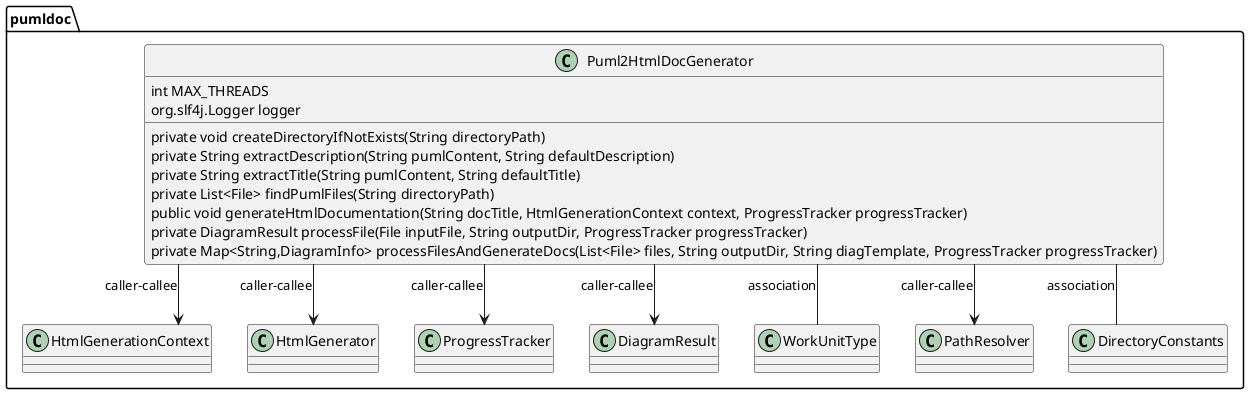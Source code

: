 @startuml
skinparam linetype Ortho
package pumldoc {
class Puml2HtmlDocGenerator {
    int MAX_THREADS
    org.slf4j.Logger logger
    private void createDirectoryIfNotExists(String directoryPath)
    private String extractDescription(String pumlContent, String defaultDescription)
    private String extractTitle(String pumlContent, String defaultTitle)
    private List<File> findPumlFiles(String directoryPath)
    public void generateHtmlDocumentation(String docTitle, HtmlGenerationContext context, ProgressTracker progressTracker)
    private DiagramResult processFile(File inputFile, String outputDir, ProgressTracker progressTracker)
    private Map<String,DiagramInfo> processFilesAndGenerateDocs(List<File> files, String outputDir, String diagTemplate, ProgressTracker progressTracker)
}
Puml2HtmlDocGenerator --> HtmlGenerationContext : caller-callee
Puml2HtmlDocGenerator --> HtmlGenerator : caller-callee
Puml2HtmlDocGenerator --> ProgressTracker : caller-callee
Puml2HtmlDocGenerator --> DiagramResult : caller-callee
Puml2HtmlDocGenerator -- WorkUnitType : association
Puml2HtmlDocGenerator --> PathResolver : caller-callee
Puml2HtmlDocGenerator -- DirectoryConstants : association
}
@enduml
